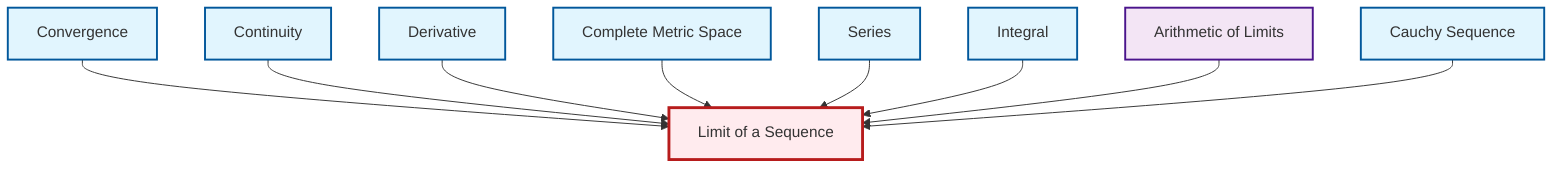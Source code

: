 graph TD
    classDef definition fill:#e1f5fe,stroke:#01579b,stroke-width:2px
    classDef theorem fill:#f3e5f5,stroke:#4a148c,stroke-width:2px
    classDef axiom fill:#fff3e0,stroke:#e65100,stroke-width:2px
    classDef example fill:#e8f5e9,stroke:#1b5e20,stroke-width:2px
    classDef current fill:#ffebee,stroke:#b71c1c,stroke-width:3px
    def-series["Series"]:::definition
    def-convergence["Convergence"]:::definition
    def-derivative["Derivative"]:::definition
    def-continuity["Continuity"]:::definition
    def-complete-metric-space["Complete Metric Space"]:::definition
    thm-limit-arithmetic["Arithmetic of Limits"]:::theorem
    def-cauchy-sequence["Cauchy Sequence"]:::definition
    def-limit["Limit of a Sequence"]:::definition
    def-integral["Integral"]:::definition
    def-convergence --> def-limit
    def-continuity --> def-limit
    def-derivative --> def-limit
    def-complete-metric-space --> def-limit
    def-series --> def-limit
    def-integral --> def-limit
    thm-limit-arithmetic --> def-limit
    def-cauchy-sequence --> def-limit
    class def-limit current